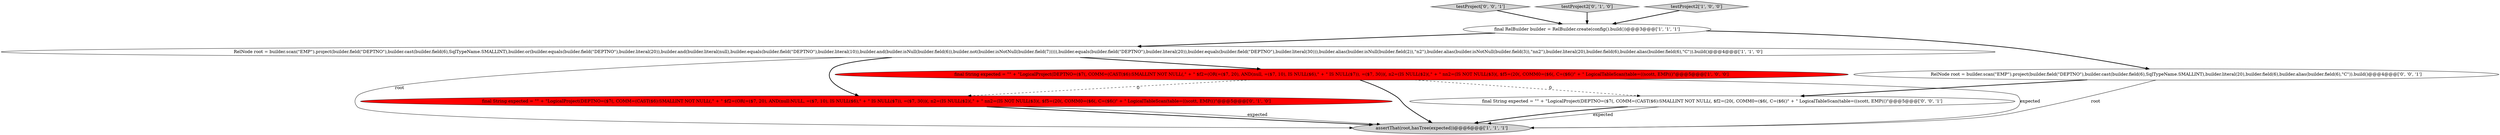 digraph {
2 [style = filled, label = "RelNode root = builder.scan(\"EMP\").project(builder.field(\"DEPTNO\"),builder.cast(builder.field(6),SqlTypeName.SMALLINT),builder.or(builder.equals(builder.field(\"DEPTNO\"),builder.literal(20)),builder.and(builder.literal(null),builder.equals(builder.field(\"DEPTNO\"),builder.literal(10)),builder.and(builder.isNull(builder.field(6)),builder.not(builder.isNotNull(builder.field(7))))),builder.equals(builder.field(\"DEPTNO\"),builder.literal(20)),builder.equals(builder.field(\"DEPTNO\"),builder.literal(30))),builder.alias(builder.isNull(builder.field(2)),\"n2\"),builder.alias(builder.isNotNull(builder.field(3)),\"nn2\"),builder.literal(20),builder.field(6),builder.alias(builder.field(6),\"C\")).build()@@@4@@@['1', '1', '0']", fillcolor = white, shape = ellipse image = "AAA0AAABBB1BBB"];
8 [style = filled, label = "final String expected = \"\" + \"LogicalProject(DEPTNO=($7(, COMM=(CAST($6):SMALLINT NOT NULL(, $f2=(20(, COMM0=($6(, C=($6()\" + \" LogicalTableScan(table=((scott, EMP(()\"@@@5@@@['0', '0', '1']", fillcolor = white, shape = ellipse image = "AAA0AAABBB3BBB"];
3 [style = filled, label = "final String expected = \"\" + \"LogicalProject(DEPTNO=($7(, COMM=(CAST($6):SMALLINT NOT NULL(,\" + \" $f2=(OR(=($7, 20), AND(null, =($7, 10), IS NULL($6),\" + \" IS NULL($7)), =($7, 30))(, n2=(IS NULL($2)(,\" + \" nn2=(IS NOT NULL($3)(, $f5=(20(, COMM0=($6(, C=($6()\" + \" LogicalTableScan(table=((scott, EMP(()\"@@@5@@@['1', '0', '0']", fillcolor = red, shape = ellipse image = "AAA1AAABBB1BBB"];
1 [style = filled, label = "final RelBuilder builder = RelBuilder.create(config().build())@@@3@@@['1', '1', '1']", fillcolor = white, shape = ellipse image = "AAA0AAABBB1BBB"];
7 [style = filled, label = "testProject['0', '0', '1']", fillcolor = lightgray, shape = diamond image = "AAA0AAABBB3BBB"];
5 [style = filled, label = "testProject2['0', '1', '0']", fillcolor = lightgray, shape = diamond image = "AAA0AAABBB2BBB"];
9 [style = filled, label = "RelNode root = builder.scan(\"EMP\").project(builder.field(\"DEPTNO\"),builder.cast(builder.field(6),SqlTypeName.SMALLINT),builder.literal(20),builder.field(6),builder.alias(builder.field(6),\"C\")).build()@@@4@@@['0', '0', '1']", fillcolor = white, shape = ellipse image = "AAA0AAABBB3BBB"];
6 [style = filled, label = "final String expected = \"\" + \"LogicalProject(DEPTNO=($7(, COMM=(CAST($6):SMALLINT NOT NULL(,\" + \" $f2=(OR(=($7, 20), AND(null:NULL, =($7, 10), IS NULL($6),\" + \" IS NULL($7)), =($7, 30))(, n2=(IS NULL($2)(,\" + \" nn2=(IS NOT NULL($3)(, $f5=(20(, COMM0=($6(, C=($6()\" + \" LogicalTableScan(table=((scott, EMP(()\"@@@5@@@['0', '1', '0']", fillcolor = red, shape = ellipse image = "AAA1AAABBB2BBB"];
0 [style = filled, label = "assertThat(root,hasTree(expected))@@@6@@@['1', '1', '1']", fillcolor = lightgray, shape = ellipse image = "AAA0AAABBB1BBB"];
4 [style = filled, label = "testProject2['1', '0', '0']", fillcolor = lightgray, shape = diamond image = "AAA0AAABBB1BBB"];
8->0 [style = bold, label=""];
9->0 [style = solid, label="root"];
3->8 [style = dashed, label="0"];
2->0 [style = solid, label="root"];
5->1 [style = bold, label=""];
4->1 [style = bold, label=""];
1->2 [style = bold, label=""];
6->0 [style = bold, label=""];
1->9 [style = bold, label=""];
7->1 [style = bold, label=""];
6->0 [style = solid, label="expected"];
8->0 [style = solid, label="expected"];
3->6 [style = dashed, label="0"];
9->8 [style = bold, label=""];
2->6 [style = bold, label=""];
3->0 [style = bold, label=""];
2->3 [style = bold, label=""];
3->0 [style = solid, label="expected"];
}
